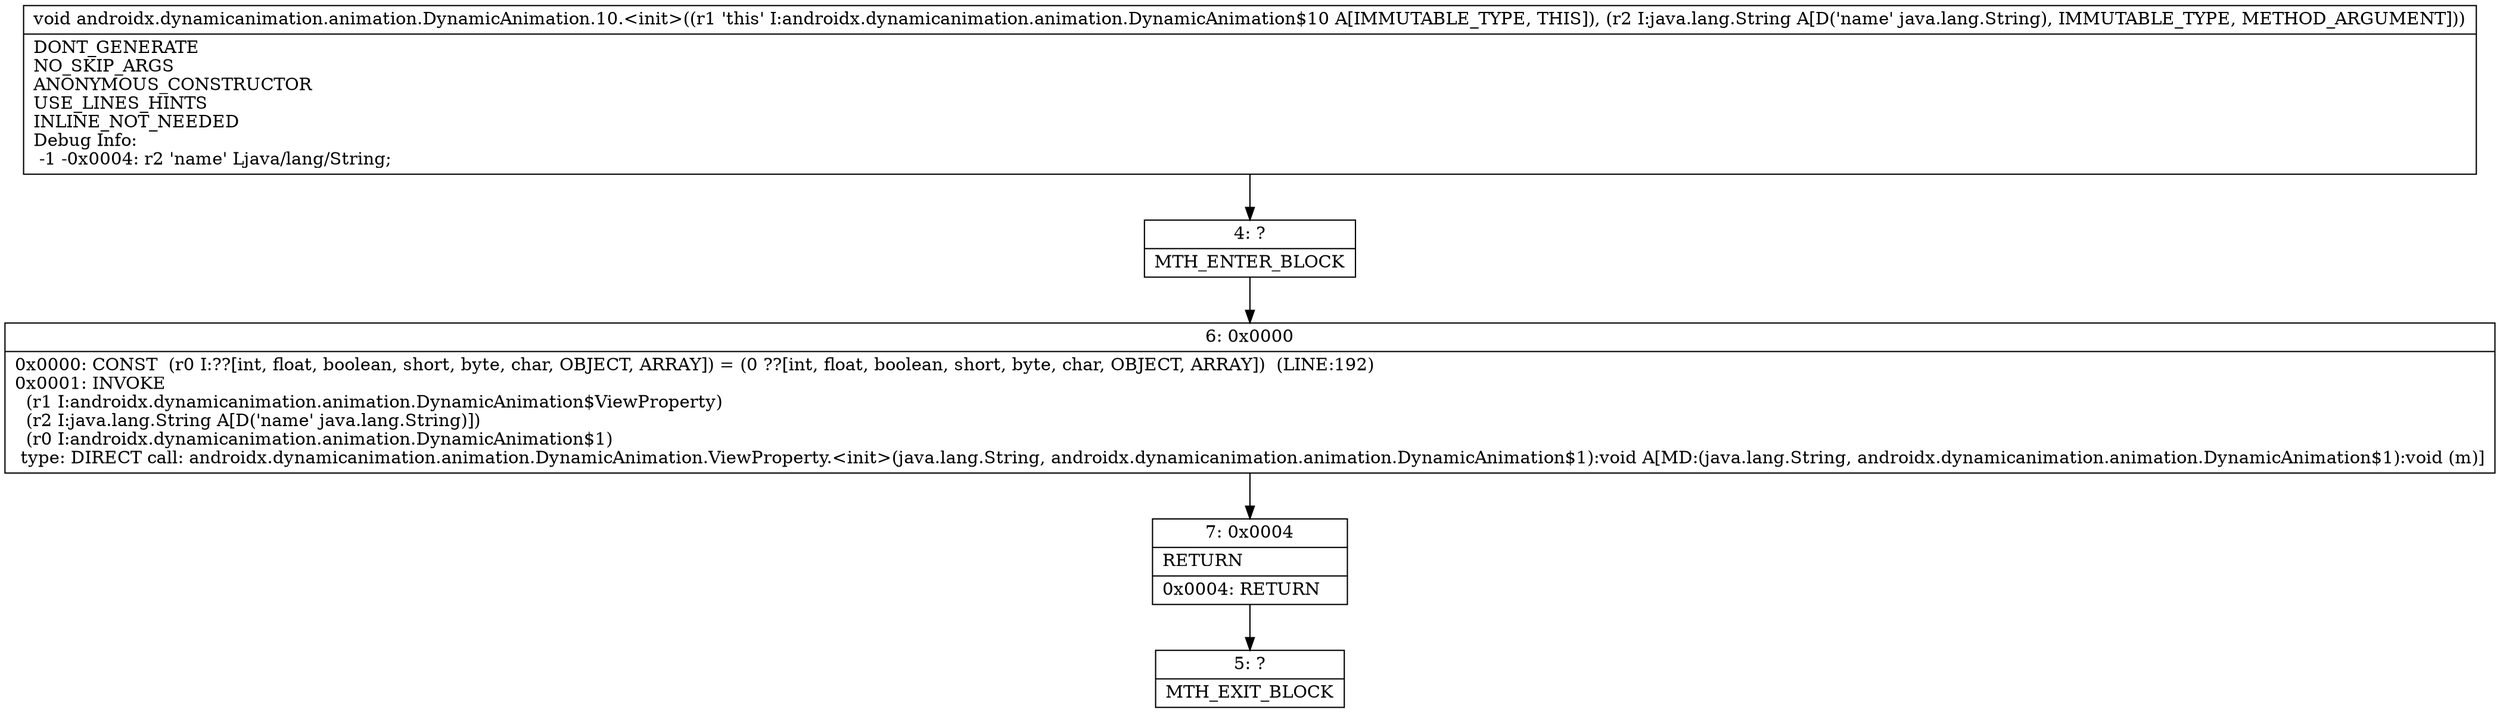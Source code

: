 digraph "CFG forandroidx.dynamicanimation.animation.DynamicAnimation.10.\<init\>(Ljava\/lang\/String;)V" {
Node_4 [shape=record,label="{4\:\ ?|MTH_ENTER_BLOCK\l}"];
Node_6 [shape=record,label="{6\:\ 0x0000|0x0000: CONST  (r0 I:??[int, float, boolean, short, byte, char, OBJECT, ARRAY]) = (0 ??[int, float, boolean, short, byte, char, OBJECT, ARRAY])  (LINE:192)\l0x0001: INVOKE  \l  (r1 I:androidx.dynamicanimation.animation.DynamicAnimation$ViewProperty)\l  (r2 I:java.lang.String A[D('name' java.lang.String)])\l  (r0 I:androidx.dynamicanimation.animation.DynamicAnimation$1)\l type: DIRECT call: androidx.dynamicanimation.animation.DynamicAnimation.ViewProperty.\<init\>(java.lang.String, androidx.dynamicanimation.animation.DynamicAnimation$1):void A[MD:(java.lang.String, androidx.dynamicanimation.animation.DynamicAnimation$1):void (m)]\l}"];
Node_7 [shape=record,label="{7\:\ 0x0004|RETURN\l|0x0004: RETURN   \l}"];
Node_5 [shape=record,label="{5\:\ ?|MTH_EXIT_BLOCK\l}"];
MethodNode[shape=record,label="{void androidx.dynamicanimation.animation.DynamicAnimation.10.\<init\>((r1 'this' I:androidx.dynamicanimation.animation.DynamicAnimation$10 A[IMMUTABLE_TYPE, THIS]), (r2 I:java.lang.String A[D('name' java.lang.String), IMMUTABLE_TYPE, METHOD_ARGUMENT]))  | DONT_GENERATE\lNO_SKIP_ARGS\lANONYMOUS_CONSTRUCTOR\lUSE_LINES_HINTS\lINLINE_NOT_NEEDED\lDebug Info:\l  \-1 \-0x0004: r2 'name' Ljava\/lang\/String;\l}"];
MethodNode -> Node_4;Node_4 -> Node_6;
Node_6 -> Node_7;
Node_7 -> Node_5;
}

